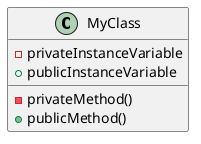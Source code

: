 @startuml
class MyClass {
  -privateInstanceVariable
  +publicInstanceVariable
  -privateMethod()
  +publicMethod()
}
@enduml

